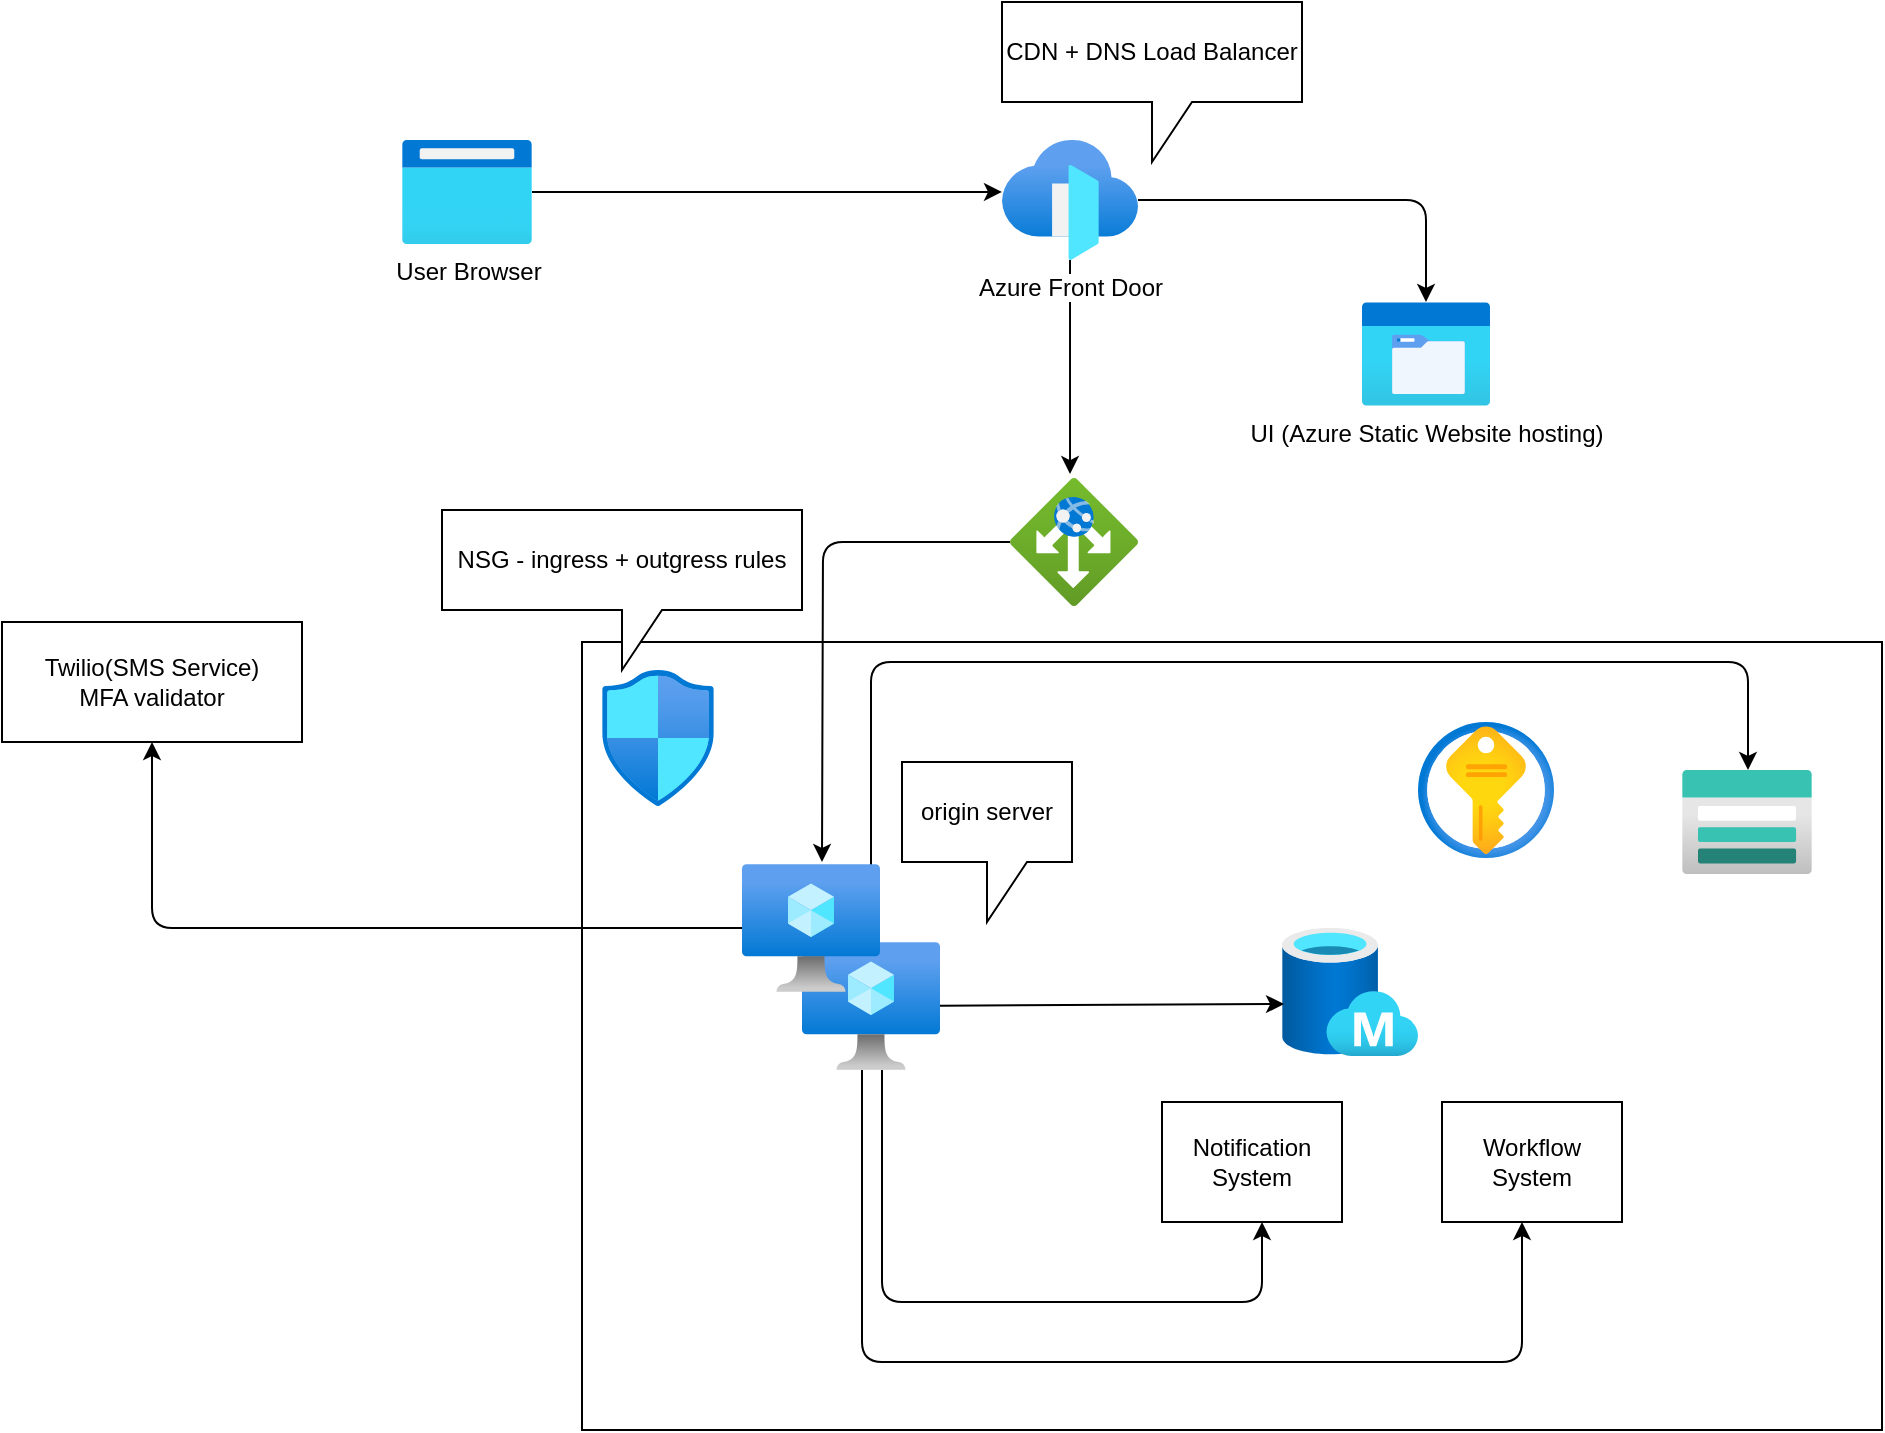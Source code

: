 <mxfile>
    <diagram id="6PWftHelhQxyg8RBZKPV" name="Page-1">
        <mxGraphModel dx="2091" dy="827" grid="1" gridSize="10" guides="1" tooltips="1" connect="1" arrows="1" fold="1" page="1" pageScale="1" pageWidth="827" pageHeight="1169" math="0" shadow="0">
            <root>
                <mxCell id="0"/>
                <mxCell id="1" parent="0"/>
                <mxCell id="26" value="" style="rounded=0;whiteSpace=wrap;html=1;" vertex="1" parent="1">
                    <mxGeometry x="130" y="410" width="650" height="394" as="geometry"/>
                </mxCell>
                <mxCell id="9" style="edgeStyle=none;html=1;entryX=0;entryY=0.433;entryDx=0;entryDy=0;entryPerimeter=0;" edge="1" parent="1" source="5" target="6">
                    <mxGeometry relative="1" as="geometry"/>
                </mxCell>
                <mxCell id="5" value="User Browser" style="aspect=fixed;html=1;points=[];align=center;image;fontSize=12;image=img/lib/azure2/general/Browser.svg;" vertex="1" parent="1">
                    <mxGeometry x="40" y="159" width="65" height="52" as="geometry"/>
                </mxCell>
                <mxCell id="23" style="edgeStyle=orthogonalEdgeStyle;html=1;entryX=0.469;entryY=-0.031;entryDx=0;entryDy=0;entryPerimeter=0;" edge="1" parent="1" source="6" target="11">
                    <mxGeometry relative="1" as="geometry"/>
                </mxCell>
                <mxCell id="33" style="edgeStyle=orthogonalEdgeStyle;html=1;" edge="1" parent="1" source="6" target="8">
                    <mxGeometry relative="1" as="geometry"/>
                </mxCell>
                <mxCell id="6" value="Azure Front Door" style="aspect=fixed;html=1;points=[];align=center;image;fontSize=12;image=img/lib/azure2/networking/Front_Doors.svg;" vertex="1" parent="1">
                    <mxGeometry x="340" y="159" width="68" height="60" as="geometry"/>
                </mxCell>
                <mxCell id="8" value="UI (Azure Static Website hosting)" style="aspect=fixed;html=1;points=[];align=center;image;fontSize=12;image=img/lib/azure2/general/Storage_Azure_Files.svg;" vertex="1" parent="1">
                    <mxGeometry x="520" y="240" width="64" height="52" as="geometry"/>
                </mxCell>
                <mxCell id="10" value="CDN + DNS Load Balancer" style="shape=callout;whiteSpace=wrap;html=1;perimeter=calloutPerimeter;" vertex="1" parent="1">
                    <mxGeometry x="340" y="90" width="150" height="80" as="geometry"/>
                </mxCell>
                <mxCell id="24" style="edgeStyle=orthogonalEdgeStyle;html=1;" edge="1" parent="1" source="11">
                    <mxGeometry relative="1" as="geometry">
                        <mxPoint x="250" y="520" as="targetPoint"/>
                    </mxGeometry>
                </mxCell>
                <mxCell id="11" value="" style="aspect=fixed;html=1;points=[];align=center;image;fontSize=12;image=img/lib/azure2/networking/Application_Gateways.svg;" vertex="1" parent="1">
                    <mxGeometry x="344" y="328" width="64" height="64" as="geometry"/>
                </mxCell>
                <mxCell id="12" value="" style="aspect=fixed;html=1;points=[];align=center;image;fontSize=12;image=img/lib/azure2/databases/Managed_Database.svg;" vertex="1" parent="1">
                    <mxGeometry x="480" y="553" width="68" height="64" as="geometry"/>
                </mxCell>
                <mxCell id="20" style="edgeStyle=none;html=1;entryX=0.015;entryY=0.594;entryDx=0;entryDy=0;entryPerimeter=0;" edge="1" parent="1" source="13" target="12">
                    <mxGeometry relative="1" as="geometry"/>
                </mxCell>
                <mxCell id="22" style="edgeStyle=orthogonalEdgeStyle;html=1;" edge="1" parent="1" source="13" target="17">
                    <mxGeometry relative="1" as="geometry">
                        <mxPoint x="274.5" y="440" as="targetPoint"/>
                        <Array as="points">
                            <mxPoint x="275" y="420"/>
                            <mxPoint x="713" y="420"/>
                        </Array>
                    </mxGeometry>
                </mxCell>
                <mxCell id="36" style="edgeStyle=orthogonalEdgeStyle;html=1;" edge="1" parent="1" source="13" target="35">
                    <mxGeometry relative="1" as="geometry">
                        <Array as="points">
                            <mxPoint x="270" y="770"/>
                            <mxPoint x="600" y="770"/>
                        </Array>
                    </mxGeometry>
                </mxCell>
                <mxCell id="37" style="edgeStyle=orthogonalEdgeStyle;html=1;" edge="1" parent="1" source="13" target="34">
                    <mxGeometry relative="1" as="geometry">
                        <Array as="points">
                            <mxPoint x="280" y="740"/>
                            <mxPoint x="470" y="740"/>
                        </Array>
                    </mxGeometry>
                </mxCell>
                <mxCell id="13" value="" style="aspect=fixed;html=1;points=[];align=center;image;fontSize=12;image=img/lib/azure2/compute/Virtual_Machine.svg;" vertex="1" parent="1">
                    <mxGeometry x="240" y="560" width="69" height="64" as="geometry"/>
                </mxCell>
                <mxCell id="29" style="edgeStyle=orthogonalEdgeStyle;html=1;entryX=0.5;entryY=1;entryDx=0;entryDy=0;" edge="1" parent="1" source="14" target="28">
                    <mxGeometry relative="1" as="geometry"/>
                </mxCell>
                <mxCell id="14" value="" style="aspect=fixed;html=1;points=[];align=center;image;fontSize=12;image=img/lib/azure2/compute/Virtual_Machine.svg;" vertex="1" parent="1">
                    <mxGeometry x="210" y="521" width="69" height="64" as="geometry"/>
                </mxCell>
                <mxCell id="15" value="" style="aspect=fixed;html=1;points=[];align=center;image;fontSize=12;image=img/lib/azure2/networking/Network_Security_Groups.svg;" vertex="1" parent="1">
                    <mxGeometry x="140" y="424" width="56.0" height="68" as="geometry"/>
                </mxCell>
                <mxCell id="16" value="" style="aspect=fixed;html=1;points=[];align=center;image;fontSize=12;image=img/lib/azure2/security/Key_Vaults.svg;" vertex="1" parent="1">
                    <mxGeometry x="548" y="450" width="68" height="68" as="geometry"/>
                </mxCell>
                <mxCell id="17" value="" style="aspect=fixed;html=1;points=[];align=center;image;fontSize=12;image=img/lib/azure2/storage/Storage_Accounts.svg;" vertex="1" parent="1">
                    <mxGeometry x="680" y="474" width="65" height="52" as="geometry"/>
                </mxCell>
                <mxCell id="25" value="NSG - ingress + outgress rules" style="shape=callout;whiteSpace=wrap;html=1;perimeter=calloutPerimeter;" vertex="1" parent="1">
                    <mxGeometry x="60" y="344" width="180" height="80" as="geometry"/>
                </mxCell>
                <mxCell id="28" value="Twilio(SMS Service)&lt;br&gt;MFA validator" style="rounded=0;whiteSpace=wrap;html=1;" vertex="1" parent="1">
                    <mxGeometry x="-160" y="400" width="150" height="60" as="geometry"/>
                </mxCell>
                <mxCell id="32" value="origin server" style="shape=callout;whiteSpace=wrap;html=1;perimeter=calloutPerimeter;" vertex="1" parent="1">
                    <mxGeometry x="290" y="470" width="85" height="80" as="geometry"/>
                </mxCell>
                <mxCell id="34" value="Notification System" style="rounded=0;whiteSpace=wrap;html=1;" vertex="1" parent="1">
                    <mxGeometry x="420" y="640" width="90" height="60" as="geometry"/>
                </mxCell>
                <mxCell id="35" value="Workflow System" style="rounded=0;whiteSpace=wrap;html=1;" vertex="1" parent="1">
                    <mxGeometry x="560" y="640" width="90" height="60" as="geometry"/>
                </mxCell>
            </root>
        </mxGraphModel>
    </diagram>
</mxfile>